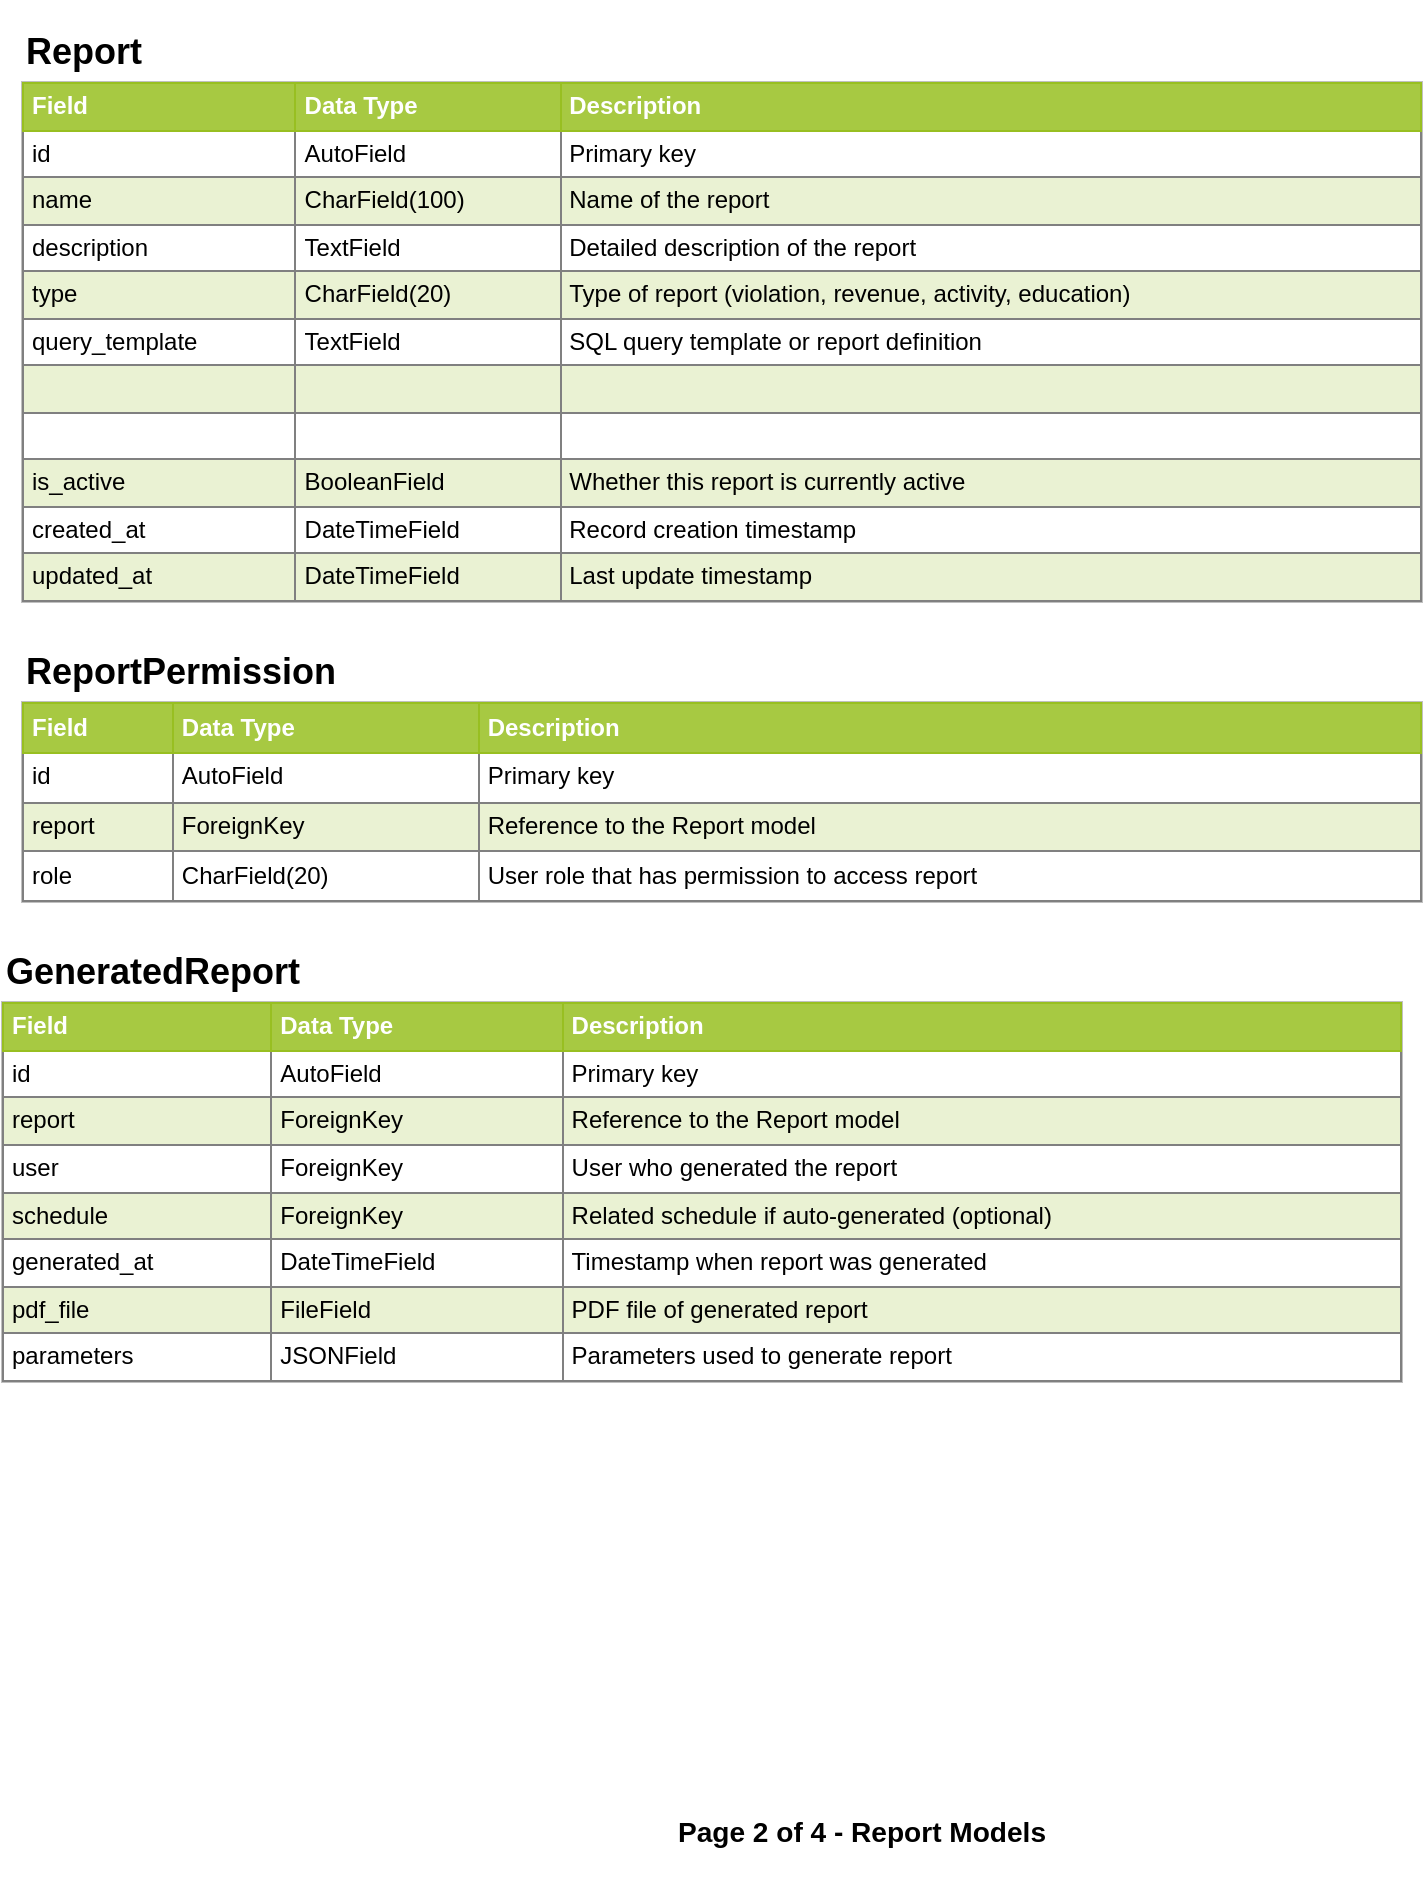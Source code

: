 <mxfile>
    <diagram id="data-dictionary-reports" name="Report Models Data Dictionary">
        <mxGraphModel dx="827" dy="800" grid="1" gridSize="10" guides="1" tooltips="1" connect="1" arrows="1" fold="1" page="1" pageScale="1" pageWidth="1169" pageHeight="827" math="0" shadow="0">
            <root>
                <mxCell id="0"/>
                <mxCell id="1" parent="0"/>
                <mxCell id="report-title" value="&lt;h2&gt;Report&lt;/h2&gt;" style="text;html=1;strokeColor=none;fillColor=none;align=left;verticalAlign=middle;whiteSpace=wrap;rounded=0;fontStyle=1" parent="1" vertex="1">
                    <mxGeometry x="30" y="10" width="200" height="30" as="geometry"/>
                </mxCell>
                <mxCell id="report-table" value="&lt;table border=&quot;1&quot; width=&quot;100%&quot; cellpadding=&quot;4&quot; style=&quot;width: 100%; height: 100%; border-collapse: collapse;&quot;&gt;&lt;tbody&gt;&lt;tr style=&quot;background-color: rgb(167, 201, 66); color: rgb(255, 255, 255); border: 1px solid rgb(152, 191, 33);&quot;&gt;&lt;th align=&quot;left&quot;&gt;Field&lt;/th&gt;&lt;th align=&quot;left&quot;&gt;Data Type&lt;/th&gt;&lt;th align=&quot;left&quot;&gt;Description&lt;/th&gt;&lt;/tr&gt;&lt;tr&gt;&lt;td&gt;id&lt;/td&gt;&lt;td&gt;AutoField&lt;/td&gt;&lt;td&gt;Primary key&lt;/td&gt;&lt;/tr&gt;&lt;tr style=&quot;background-color: rgb(234, 242, 211);&quot;&gt;&lt;td&gt;name&lt;/td&gt;&lt;td&gt;CharField(100)&lt;/td&gt;&lt;td&gt;Name of the report&lt;/td&gt;&lt;/tr&gt;&lt;tr&gt;&lt;td&gt;description&lt;/td&gt;&lt;td&gt;TextField&lt;/td&gt;&lt;td&gt;Detailed description of the report&lt;/td&gt;&lt;/tr&gt;&lt;tr style=&quot;background-color: rgb(234, 242, 211);&quot;&gt;&lt;td&gt;type&lt;/td&gt;&lt;td&gt;CharField(20)&lt;/td&gt;&lt;td&gt;Type of report (violation, revenue, activity, education)&lt;/td&gt;&lt;/tr&gt;&lt;tr&gt;&lt;td&gt;query_template&lt;/td&gt;&lt;td&gt;TextField&lt;/td&gt;&lt;td&gt;SQL query template or report definition&lt;/td&gt;&lt;/tr&gt;&lt;tr style=&quot;background-color: rgb(234, 242, 211);&quot;&gt;&lt;td&gt;&lt;br&gt;&lt;/td&gt;&lt;td&gt;&lt;/td&gt;&lt;td&gt;&lt;/td&gt;&lt;/tr&gt;&lt;tr&gt;&lt;td&gt;&lt;br&gt;&lt;/td&gt;&lt;td&gt;&lt;/td&gt;&lt;td&gt;&lt;/td&gt;&lt;/tr&gt;&lt;tr style=&quot;background-color: rgb(234, 242, 211);&quot;&gt;&lt;td&gt;is_active&lt;/td&gt;&lt;td&gt;BooleanField&lt;/td&gt;&lt;td&gt;Whether this report is currently active&lt;/td&gt;&lt;/tr&gt;&lt;tr&gt;&lt;td&gt;created_at&lt;/td&gt;&lt;td&gt;DateTimeField&lt;/td&gt;&lt;td&gt;Record creation timestamp&lt;/td&gt;&lt;/tr&gt;&lt;tr style=&quot;background-color: rgb(234, 242, 211);&quot;&gt;&lt;td&gt;updated_at&lt;/td&gt;&lt;td&gt;DateTimeField&lt;/td&gt;&lt;td&gt;Last update timestamp&lt;/td&gt;&lt;/tr&gt;&lt;/tbody&gt;&lt;/table&gt;" style="text;html=1;strokeColor=#c0c0c0;fillColor=#ffffff;overflow=fill;rounded=0;" parent="1" vertex="1">
                    <mxGeometry x="30" y="40" width="700" height="260" as="geometry"/>
                </mxCell>
                <mxCell id="report-permission-title" value="&lt;h2&gt;ReportPermission&lt;/h2&gt;" style="text;html=1;strokeColor=none;fillColor=none;align=left;verticalAlign=middle;whiteSpace=wrap;rounded=0;fontStyle=1" parent="1" vertex="1">
                    <mxGeometry x="30" y="320" width="200" height="30" as="geometry"/>
                </mxCell>
                <mxCell id="report-permission-table" value="&lt;table border=&quot;1&quot; width=&quot;100%&quot; cellpadding=&quot;4&quot; style=&quot;width: 100%; height: 100%; border-collapse: collapse;&quot;&gt;&lt;tr style=&quot;background-color: #A7C942; color: #ffffff; border: 1px solid #98bf21;&quot;&gt;&lt;th align=&quot;left&quot;&gt;Field&lt;/th&gt;&lt;th align=&quot;left&quot;&gt;Data Type&lt;/th&gt;&lt;th align=&quot;left&quot;&gt;Description&lt;/th&gt;&lt;/tr&gt;&lt;tr&gt;&lt;td&gt;id&lt;/td&gt;&lt;td&gt;AutoField&lt;/td&gt;&lt;td&gt;Primary key&lt;/td&gt;&lt;/tr&gt;&lt;tr style=&quot;background-color: #EAF2D3;&quot;&gt;&lt;td&gt;report&lt;/td&gt;&lt;td&gt;ForeignKey&lt;/td&gt;&lt;td&gt;Reference to the Report model&lt;/td&gt;&lt;/tr&gt;&lt;tr&gt;&lt;td&gt;role&lt;/td&gt;&lt;td&gt;CharField(20)&lt;/td&gt;&lt;td&gt;User role that has permission to access report&lt;/td&gt;&lt;/tr&gt;&lt;/table&gt;" style="text;html=1;strokeColor=#c0c0c0;fillColor=#ffffff;overflow=fill;rounded=0;" parent="1" vertex="1">
                    <mxGeometry x="30" y="350" width="700" height="100" as="geometry"/>
                </mxCell>
                <mxCell id="generated-report-title" value="&lt;h2&gt;GeneratedReport&lt;/h2&gt;" style="text;html=1;strokeColor=none;fillColor=none;align=left;verticalAlign=middle;whiteSpace=wrap;rounded=0;fontStyle=1" parent="1" vertex="1">
                    <mxGeometry x="20" y="470" width="200" height="30" as="geometry"/>
                </mxCell>
                <mxCell id="generated-report-table" value="&lt;table border=&quot;1&quot; width=&quot;100%&quot; cellpadding=&quot;4&quot; style=&quot;width: 100%; height: 100%; border-collapse: collapse;&quot;&gt;&lt;tr style=&quot;background-color: #A7C942; color: #ffffff; border: 1px solid #98bf21;&quot;&gt;&lt;th align=&quot;left&quot;&gt;Field&lt;/th&gt;&lt;th align=&quot;left&quot;&gt;Data Type&lt;/th&gt;&lt;th align=&quot;left&quot;&gt;Description&lt;/th&gt;&lt;/tr&gt;&lt;tr&gt;&lt;td&gt;id&lt;/td&gt;&lt;td&gt;AutoField&lt;/td&gt;&lt;td&gt;Primary key&lt;/td&gt;&lt;/tr&gt;&lt;tr style=&quot;background-color: #EAF2D3;&quot;&gt;&lt;td&gt;report&lt;/td&gt;&lt;td&gt;ForeignKey&lt;/td&gt;&lt;td&gt;Reference to the Report model&lt;/td&gt;&lt;/tr&gt;&lt;tr&gt;&lt;td&gt;user&lt;/td&gt;&lt;td&gt;ForeignKey&lt;/td&gt;&lt;td&gt;User who generated the report&lt;/td&gt;&lt;/tr&gt;&lt;tr style=&quot;background-color: #EAF2D3;&quot;&gt;&lt;td&gt;schedule&lt;/td&gt;&lt;td&gt;ForeignKey&lt;/td&gt;&lt;td&gt;Related schedule if auto-generated (optional)&lt;/td&gt;&lt;/tr&gt;&lt;tr&gt;&lt;td&gt;generated_at&lt;/td&gt;&lt;td&gt;DateTimeField&lt;/td&gt;&lt;td&gt;Timestamp when report was generated&lt;/td&gt;&lt;/tr&gt;&lt;tr style=&quot;background-color: #EAF2D3;&quot;&gt;&lt;td&gt;pdf_file&lt;/td&gt;&lt;td&gt;FileField&lt;/td&gt;&lt;td&gt;PDF file of generated report&lt;/td&gt;&lt;/tr&gt;&lt;tr&gt;&lt;td&gt;parameters&lt;/td&gt;&lt;td&gt;JSONField&lt;/td&gt;&lt;td&gt;Parameters used to generate report&lt;/td&gt;&lt;/tr&gt;&lt;/table&gt;" style="text;html=1;strokeColor=#c0c0c0;fillColor=#ffffff;overflow=fill;rounded=0;" parent="1" vertex="1">
                    <mxGeometry x="20" y="500" width="700" height="190" as="geometry"/>
                </mxCell>
                <mxCell id="page-title" value="&lt;h3&gt;Page 2 of 4 - Report Models&lt;/h3&gt;" style="text;html=1;strokeColor=none;fillColor=none;align=center;verticalAlign=middle;whiteSpace=wrap;rounded=0;" parent="1" vertex="1">
                    <mxGeometry x="350" y="900" width="200" height="30" as="geometry"/>
                </mxCell>
            </root>
        </mxGraphModel>
    </diagram>
</mxfile>